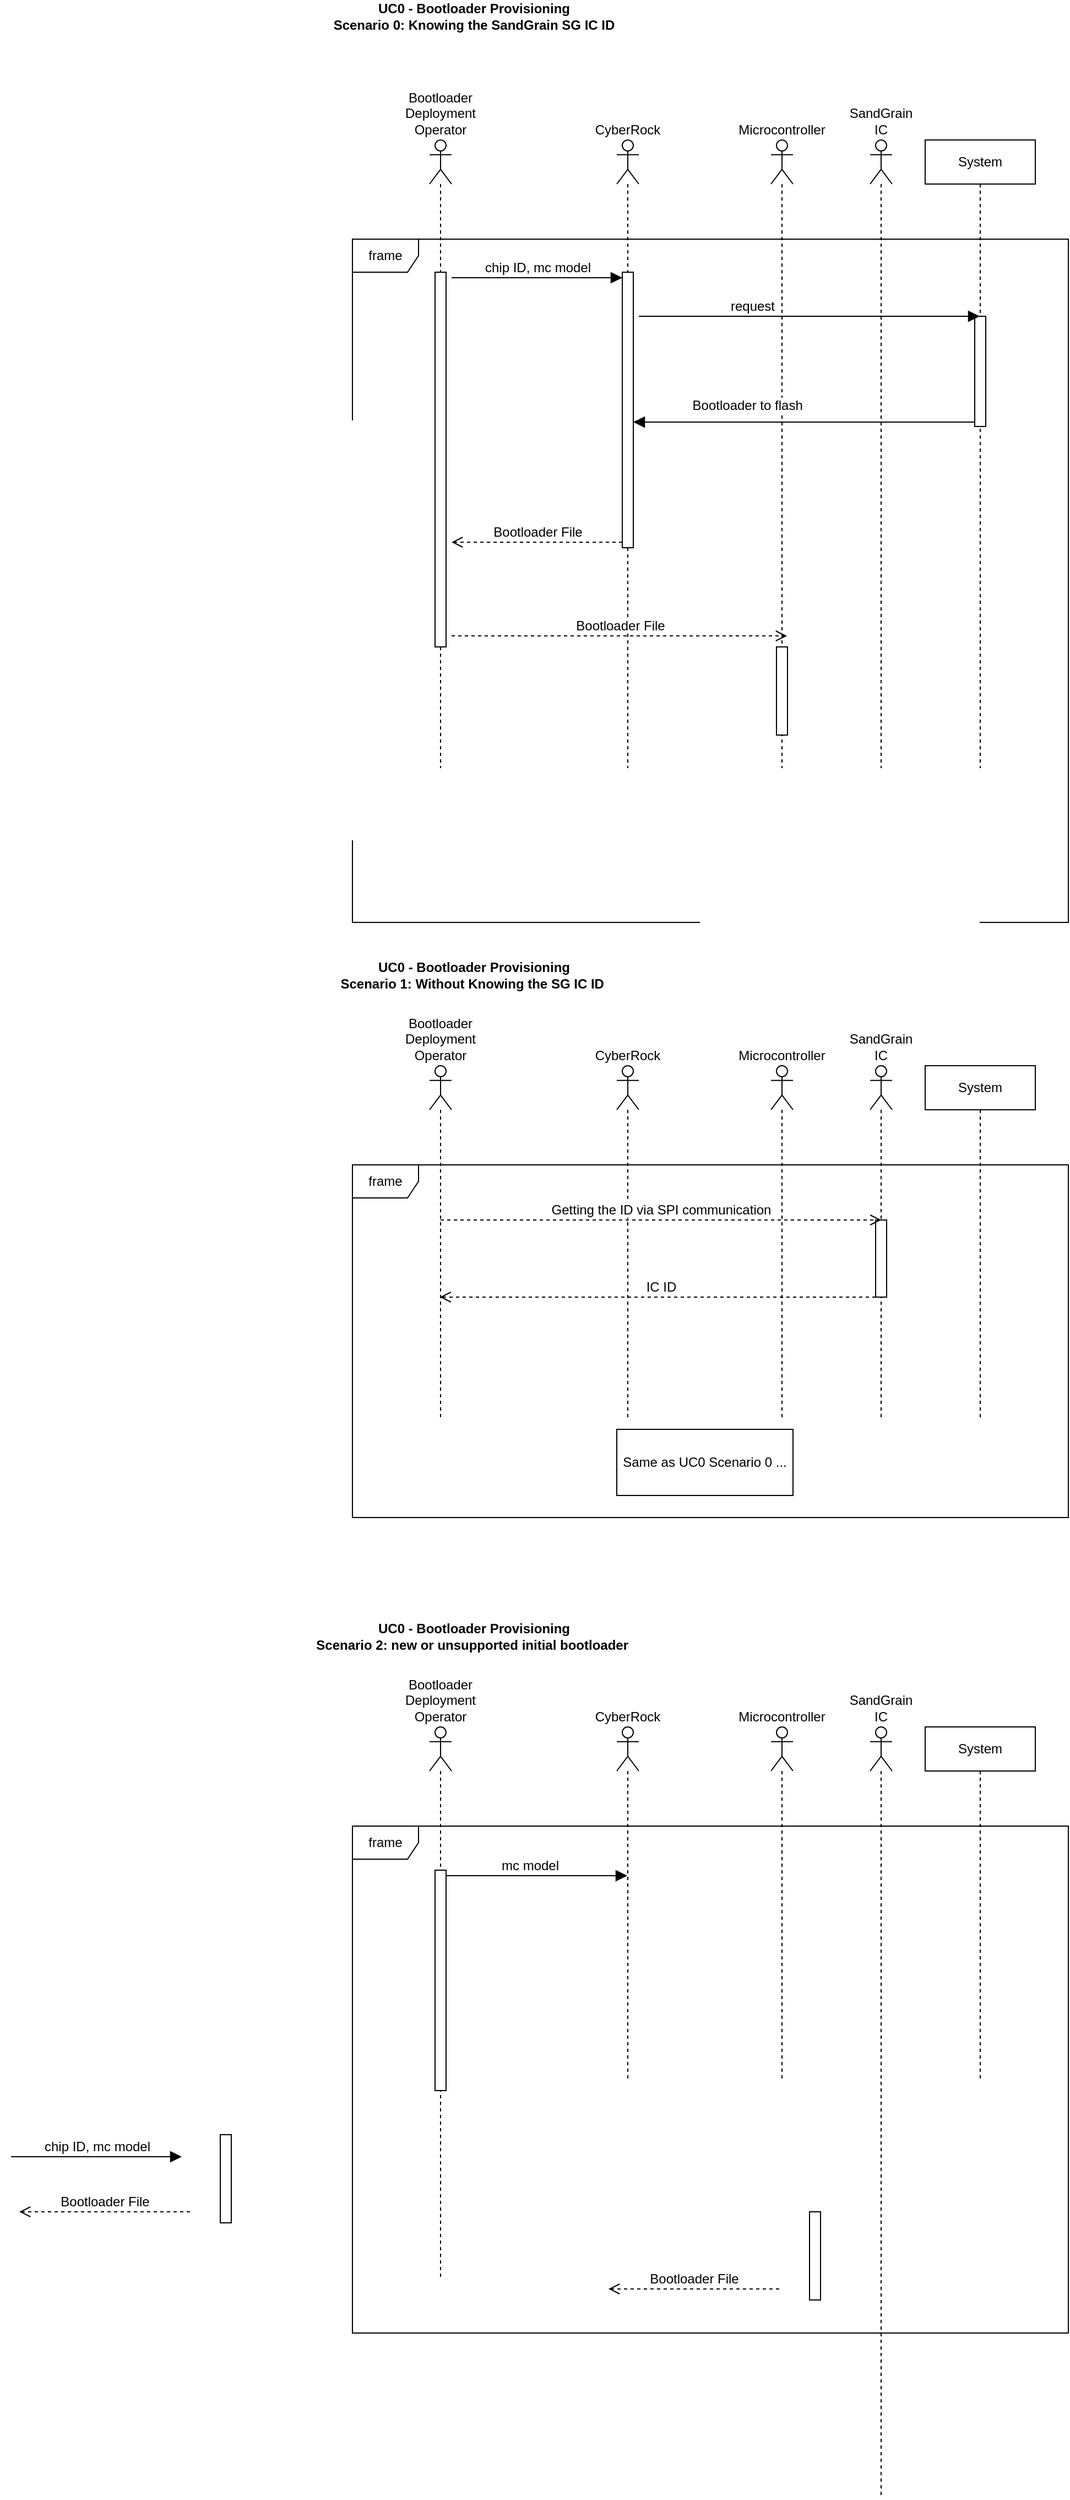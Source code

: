 <mxfile version="28.0.7">
  <diagram name="Página-1" id="je93KmNB5l3ZLCml3RUP">
    <mxGraphModel dx="2505" dy="935" grid="1" gridSize="10" guides="1" tooltips="1" connect="1" arrows="1" fold="1" page="1" pageScale="1" pageWidth="827" pageHeight="1169" math="0" shadow="0">
      <root>
        <mxCell id="0" />
        <mxCell id="1" parent="0" />
        <mxCell id="2Ikvl-VSba9fdwilInXA-1" value="System" style="shape=umlLifeline;perimeter=lifelinePerimeter;whiteSpace=wrap;html=1;container=1;dropTarget=0;collapsible=0;recursiveResize=0;outlineConnect=0;portConstraint=eastwest;newEdgeStyle={&quot;curved&quot;:0,&quot;rounded&quot;:0};" parent="1" vertex="1">
          <mxGeometry x="530" y="170" width="100" height="570" as="geometry" />
        </mxCell>
        <mxCell id="6XSviYjn-b1P8yI_QofI-5" value="" style="html=1;points=[[0,0,0,0,5],[0,1,0,0,-5],[1,0,0,0,5],[1,1,0,0,-5]];perimeter=orthogonalPerimeter;outlineConnect=0;targetShapes=umlLifeline;portConstraint=eastwest;newEdgeStyle={&quot;curved&quot;:0,&quot;rounded&quot;:0};" vertex="1" parent="2Ikvl-VSba9fdwilInXA-1">
          <mxGeometry x="45" y="160" width="10" height="100" as="geometry" />
        </mxCell>
        <mxCell id="2Ikvl-VSba9fdwilInXA-2" value="Bootloader Deployment&lt;div&gt;Operator&lt;/div&gt;" style="shape=umlLifeline;perimeter=lifelinePerimeter;whiteSpace=wrap;html=1;container=1;dropTarget=0;collapsible=0;recursiveResize=0;outlineConnect=0;portConstraint=eastwest;newEdgeStyle={&quot;curved&quot;:0,&quot;rounded&quot;:0};participant=umlActor;labelPosition=center;verticalLabelPosition=top;align=center;verticalAlign=bottom;" parent="1" vertex="1">
          <mxGeometry x="80" y="170" width="20" height="570" as="geometry" />
        </mxCell>
        <mxCell id="6XSviYjn-b1P8yI_QofI-15" value="" style="html=1;points=[[0,0,0,0,5],[0,1,0,0,-5],[1,0,0,0,5],[1,1,0,0,-5]];perimeter=orthogonalPerimeter;outlineConnect=0;targetShapes=umlLifeline;portConstraint=eastwest;newEdgeStyle={&quot;curved&quot;:0,&quot;rounded&quot;:0};" vertex="1" parent="2Ikvl-VSba9fdwilInXA-2">
          <mxGeometry x="5" y="120" width="10" height="340" as="geometry" />
        </mxCell>
        <mxCell id="2Ikvl-VSba9fdwilInXA-3" value="UC0 - Bootloader Provisioning&lt;div&gt;Scenario 0: Knowing the SandGrain SG IC ID&lt;/div&gt;" style="text;align=center;fontStyle=1;verticalAlign=middle;spacingLeft=3;spacingRight=3;strokeColor=none;rotatable=0;points=[[0,0.5],[1,0.5]];portConstraint=eastwest;html=1;" parent="1" vertex="1">
          <mxGeometry x="30" y="50" width="180" height="16" as="geometry" />
        </mxCell>
        <mxCell id="2Ikvl-VSba9fdwilInXA-4" value="CyberRock" style="shape=umlLifeline;perimeter=lifelinePerimeter;whiteSpace=wrap;html=1;container=1;dropTarget=0;collapsible=0;recursiveResize=0;outlineConnect=0;portConstraint=eastwest;newEdgeStyle={&quot;curved&quot;:0,&quot;rounded&quot;:0};participant=umlActor;labelPosition=center;verticalLabelPosition=top;align=center;verticalAlign=bottom;" parent="1" vertex="1">
          <mxGeometry x="250" y="170" width="20" height="570" as="geometry" />
        </mxCell>
        <mxCell id="6XSviYjn-b1P8yI_QofI-9" value="" style="html=1;points=[[0,0,0,0,5],[0,1,0,0,-5],[1,0,0,0,5],[1,1,0,0,-5]];perimeter=orthogonalPerimeter;outlineConnect=0;targetShapes=umlLifeline;portConstraint=eastwest;newEdgeStyle={&quot;curved&quot;:0,&quot;rounded&quot;:0};" vertex="1" parent="2Ikvl-VSba9fdwilInXA-4">
          <mxGeometry x="5" y="120" width="10" height="250" as="geometry" />
        </mxCell>
        <mxCell id="2Ikvl-VSba9fdwilInXA-5" value="Microcontroller" style="shape=umlLifeline;perimeter=lifelinePerimeter;whiteSpace=wrap;html=1;container=1;dropTarget=0;collapsible=0;recursiveResize=0;outlineConnect=0;portConstraint=eastwest;newEdgeStyle={&quot;curved&quot;:0,&quot;rounded&quot;:0};participant=umlActor;labelPosition=center;verticalLabelPosition=top;align=center;verticalAlign=bottom;" parent="1" vertex="1">
          <mxGeometry x="390" y="170" width="20" height="570" as="geometry" />
        </mxCell>
        <mxCell id="6XSviYjn-b1P8yI_QofI-16" value="" style="html=1;points=[[0,0,0,0,5],[0,1,0,0,-5],[1,0,0,0,5],[1,1,0,0,-5]];perimeter=orthogonalPerimeter;outlineConnect=0;targetShapes=umlLifeline;portConstraint=eastwest;newEdgeStyle={&quot;curved&quot;:0,&quot;rounded&quot;:0};" vertex="1" parent="2Ikvl-VSba9fdwilInXA-5">
          <mxGeometry x="5" y="460" width="10" height="80" as="geometry" />
        </mxCell>
        <mxCell id="6XSviYjn-b1P8yI_QofI-6" value="Bootloader to flash&amp;nbsp;" style="html=1;verticalAlign=bottom;endArrow=block;curved=0;rounded=0;fontSize=12;startSize=8;endSize=8;" edge="1" parent="1" target="6XSviYjn-b1P8yI_QofI-9">
          <mxGeometry x="0.323" y="-6" width="80" relative="1" as="geometry">
            <mxPoint x="575" y="426" as="sourcePoint" />
            <mxPoint x="290.09" y="426" as="targetPoint" />
            <mxPoint as="offset" />
          </mxGeometry>
        </mxCell>
        <mxCell id="6XSviYjn-b1P8yI_QofI-12" value="frame" style="shape=umlFrame;whiteSpace=wrap;html=1;pointerEvents=0;" vertex="1" parent="1">
          <mxGeometry x="10" y="260" width="650" height="620" as="geometry" />
        </mxCell>
        <mxCell id="6XSviYjn-b1P8yI_QofI-10" value="chip ID, mc model" style="html=1;verticalAlign=bottom;endArrow=block;curved=0;rounded=0;entryX=0;entryY=0;entryDx=0;entryDy=5;fontSize=12;startSize=8;endSize=8;" edge="1" target="6XSviYjn-b1P8yI_QofI-9" parent="1">
          <mxGeometry relative="1" as="geometry">
            <mxPoint x="100" y="295" as="sourcePoint" />
          </mxGeometry>
        </mxCell>
        <mxCell id="6XSviYjn-b1P8yI_QofI-11" value="Bootloader File" style="html=1;verticalAlign=bottom;endArrow=open;dashed=1;endSize=8;curved=0;rounded=0;exitX=0;exitY=1;exitDx=0;exitDy=-5;fontSize=12;" edge="1" source="6XSviYjn-b1P8yI_QofI-9" parent="1">
          <mxGeometry relative="1" as="geometry">
            <mxPoint x="100" y="535" as="targetPoint" />
          </mxGeometry>
        </mxCell>
        <mxCell id="6XSviYjn-b1P8yI_QofI-13" value="request" style="html=1;verticalAlign=bottom;endArrow=block;curved=0;rounded=0;fontSize=12;startSize=8;endSize=8;" edge="1" parent="1" target="2Ikvl-VSba9fdwilInXA-1">
          <mxGeometry x="-0.336" width="80" relative="1" as="geometry">
            <mxPoint x="270" y="330" as="sourcePoint" />
            <mxPoint x="360" y="330" as="targetPoint" />
            <mxPoint as="offset" />
          </mxGeometry>
        </mxCell>
        <mxCell id="6XSviYjn-b1P8yI_QofI-14" value="Bootloader File" style="html=1;verticalAlign=bottom;endArrow=open;dashed=1;endSize=8;curved=0;rounded=0;fontSize=12;" edge="1" parent="1">
          <mxGeometry relative="1" as="geometry">
            <mxPoint x="404.5" y="620" as="targetPoint" />
            <mxPoint x="100" y="620" as="sourcePoint" />
          </mxGeometry>
        </mxCell>
        <mxCell id="6XSviYjn-b1P8yI_QofI-17" value="SandGrain IC" style="shape=umlLifeline;perimeter=lifelinePerimeter;whiteSpace=wrap;html=1;container=1;dropTarget=0;collapsible=0;recursiveResize=0;outlineConnect=0;portConstraint=eastwest;newEdgeStyle={&quot;curved&quot;:0,&quot;rounded&quot;:0};participant=umlActor;labelPosition=center;verticalLabelPosition=top;align=center;verticalAlign=bottom;" vertex="1" parent="1">
          <mxGeometry x="480" y="170" width="20" height="570" as="geometry" />
        </mxCell>
        <mxCell id="6XSviYjn-b1P8yI_QofI-19" value="System" style="shape=umlLifeline;perimeter=lifelinePerimeter;whiteSpace=wrap;html=1;container=1;dropTarget=0;collapsible=0;recursiveResize=0;outlineConnect=0;portConstraint=eastwest;newEdgeStyle={&quot;curved&quot;:0,&quot;rounded&quot;:0};" vertex="1" parent="1">
          <mxGeometry x="530" y="1010" width="100" height="320" as="geometry" />
        </mxCell>
        <mxCell id="6XSviYjn-b1P8yI_QofI-21" value="Bootloader Deployment&lt;div&gt;Operator&lt;/div&gt;" style="shape=umlLifeline;perimeter=lifelinePerimeter;whiteSpace=wrap;html=1;container=1;dropTarget=0;collapsible=0;recursiveResize=0;outlineConnect=0;portConstraint=eastwest;newEdgeStyle={&quot;curved&quot;:0,&quot;rounded&quot;:0};participant=umlActor;labelPosition=center;verticalLabelPosition=top;align=center;verticalAlign=bottom;" vertex="1" parent="1">
          <mxGeometry x="80" y="1010" width="20" height="320" as="geometry" />
        </mxCell>
        <mxCell id="6XSviYjn-b1P8yI_QofI-23" value="UC0 - Bootloader Provisioning&lt;div&gt;Scenario 1: Without Knowing the SG IC ID&amp;nbsp;&lt;/div&gt;" style="text;align=center;fontStyle=1;verticalAlign=middle;spacingLeft=3;spacingRight=3;strokeColor=none;rotatable=0;points=[[0,0.5],[1,0.5]];portConstraint=eastwest;html=1;" vertex="1" parent="1">
          <mxGeometry x="30" y="920" width="180" height="16" as="geometry" />
        </mxCell>
        <mxCell id="6XSviYjn-b1P8yI_QofI-24" value="CyberRock" style="shape=umlLifeline;perimeter=lifelinePerimeter;whiteSpace=wrap;html=1;container=1;dropTarget=0;collapsible=0;recursiveResize=0;outlineConnect=0;portConstraint=eastwest;newEdgeStyle={&quot;curved&quot;:0,&quot;rounded&quot;:0};participant=umlActor;labelPosition=center;verticalLabelPosition=top;align=center;verticalAlign=bottom;" vertex="1" parent="1">
          <mxGeometry x="250" y="1010" width="20" height="320" as="geometry" />
        </mxCell>
        <mxCell id="6XSviYjn-b1P8yI_QofI-26" value="Microcontroller" style="shape=umlLifeline;perimeter=lifelinePerimeter;whiteSpace=wrap;html=1;container=1;dropTarget=0;collapsible=0;recursiveResize=0;outlineConnect=0;portConstraint=eastwest;newEdgeStyle={&quot;curved&quot;:0,&quot;rounded&quot;:0};participant=umlActor;labelPosition=center;verticalLabelPosition=top;align=center;verticalAlign=bottom;" vertex="1" parent="1">
          <mxGeometry x="390" y="1010" width="20" height="320" as="geometry" />
        </mxCell>
        <mxCell id="6XSviYjn-b1P8yI_QofI-29" value="frame" style="shape=umlFrame;whiteSpace=wrap;html=1;pointerEvents=0;" vertex="1" parent="1">
          <mxGeometry x="10" y="1100" width="650" height="320" as="geometry" />
        </mxCell>
        <mxCell id="6XSviYjn-b1P8yI_QofI-34" value="SandGrain IC" style="shape=umlLifeline;perimeter=lifelinePerimeter;whiteSpace=wrap;html=1;container=1;dropTarget=0;collapsible=0;recursiveResize=0;outlineConnect=0;portConstraint=eastwest;newEdgeStyle={&quot;curved&quot;:0,&quot;rounded&quot;:0};participant=umlActor;labelPosition=center;verticalLabelPosition=top;align=center;verticalAlign=bottom;" vertex="1" parent="1">
          <mxGeometry x="480" y="1010" width="20" height="320" as="geometry" />
        </mxCell>
        <mxCell id="6XSviYjn-b1P8yI_QofI-36" value="" style="html=1;points=[[0,0,0,0,5],[0,1,0,0,-5],[1,0,0,0,5],[1,1,0,0,-5]];perimeter=orthogonalPerimeter;outlineConnect=0;targetShapes=umlLifeline;portConstraint=eastwest;newEdgeStyle={&quot;curved&quot;:0,&quot;rounded&quot;:0};" vertex="1" parent="6XSviYjn-b1P8yI_QofI-34">
          <mxGeometry x="5" y="140" width="10" height="70" as="geometry" />
        </mxCell>
        <mxCell id="6XSviYjn-b1P8yI_QofI-35" value="Getting the ID via SPI communication" style="html=1;verticalAlign=bottom;endArrow=open;dashed=1;endSize=8;curved=0;rounded=0;fontSize=12;" edge="1" parent="1">
          <mxGeometry relative="1" as="geometry">
            <mxPoint x="490.18" y="1150" as="targetPoint" />
            <mxPoint x="90.004" y="1150" as="sourcePoint" />
          </mxGeometry>
        </mxCell>
        <mxCell id="6XSviYjn-b1P8yI_QofI-37" value="IC ID" style="html=1;verticalAlign=bottom;endArrow=open;dashed=1;endSize=8;curved=0;rounded=0;exitX=0;exitY=1;exitDx=0;exitDy=-5;fontSize=12;" edge="1" parent="1">
          <mxGeometry relative="1" as="geometry">
            <mxPoint x="89.324" y="1220" as="targetPoint" />
            <mxPoint x="491" y="1220" as="sourcePoint" />
          </mxGeometry>
        </mxCell>
        <mxCell id="6XSviYjn-b1P8yI_QofI-38" value="Same as UC0 Scenario 0 ..." style="rounded=0;whiteSpace=wrap;html=1;" vertex="1" parent="1">
          <mxGeometry x="250" y="1340" width="160" height="60" as="geometry" />
        </mxCell>
        <mxCell id="6XSviYjn-b1P8yI_QofI-39" value="System" style="shape=umlLifeline;perimeter=lifelinePerimeter;whiteSpace=wrap;html=1;container=1;dropTarget=0;collapsible=0;recursiveResize=0;outlineConnect=0;portConstraint=eastwest;newEdgeStyle={&quot;curved&quot;:0,&quot;rounded&quot;:0};" vertex="1" parent="1">
          <mxGeometry x="530" y="1610" width="100" height="320" as="geometry" />
        </mxCell>
        <mxCell id="6XSviYjn-b1P8yI_QofI-40" value="Bootloader Deployment&lt;div&gt;Operator&lt;/div&gt;" style="shape=umlLifeline;perimeter=lifelinePerimeter;whiteSpace=wrap;html=1;container=1;dropTarget=0;collapsible=0;recursiveResize=0;outlineConnect=0;portConstraint=eastwest;newEdgeStyle={&quot;curved&quot;:0,&quot;rounded&quot;:0};participant=umlActor;labelPosition=center;verticalLabelPosition=top;align=center;verticalAlign=bottom;" vertex="1" parent="1">
          <mxGeometry x="80" y="1610" width="20" height="500" as="geometry" />
        </mxCell>
        <mxCell id="6XSviYjn-b1P8yI_QofI-50" value="" style="html=1;points=[[0,0,0,0,5],[0,1,0,0,-5],[1,0,0,0,5],[1,1,0,0,-5]];perimeter=orthogonalPerimeter;outlineConnect=0;targetShapes=umlLifeline;portConstraint=eastwest;newEdgeStyle={&quot;curved&quot;:0,&quot;rounded&quot;:0};" vertex="1" parent="6XSviYjn-b1P8yI_QofI-40">
          <mxGeometry x="5" y="130" width="10" height="200" as="geometry" />
        </mxCell>
        <mxCell id="6XSviYjn-b1P8yI_QofI-41" value="UC0 - Bootloader Provisioning&lt;div&gt;Scenario 2: new or unsupported initial bootloader&amp;nbsp;&lt;/div&gt;" style="text;align=center;fontStyle=1;verticalAlign=middle;spacingLeft=3;spacingRight=3;strokeColor=none;rotatable=0;points=[[0,0.5],[1,0.5]];portConstraint=eastwest;html=1;" vertex="1" parent="1">
          <mxGeometry x="30" y="1520" width="180" height="16" as="geometry" />
        </mxCell>
        <mxCell id="6XSviYjn-b1P8yI_QofI-42" value="CyberRock" style="shape=umlLifeline;perimeter=lifelinePerimeter;whiteSpace=wrap;html=1;container=1;dropTarget=0;collapsible=0;recursiveResize=0;outlineConnect=0;portConstraint=eastwest;newEdgeStyle={&quot;curved&quot;:0,&quot;rounded&quot;:0};participant=umlActor;labelPosition=center;verticalLabelPosition=top;align=center;verticalAlign=bottom;" vertex="1" parent="1">
          <mxGeometry x="250" y="1610" width="20" height="320" as="geometry" />
        </mxCell>
        <mxCell id="6XSviYjn-b1P8yI_QofI-43" value="Microcontroller" style="shape=umlLifeline;perimeter=lifelinePerimeter;whiteSpace=wrap;html=1;container=1;dropTarget=0;collapsible=0;recursiveResize=0;outlineConnect=0;portConstraint=eastwest;newEdgeStyle={&quot;curved&quot;:0,&quot;rounded&quot;:0};participant=umlActor;labelPosition=center;verticalLabelPosition=top;align=center;verticalAlign=bottom;" vertex="1" parent="1">
          <mxGeometry x="390" y="1610" width="20" height="320" as="geometry" />
        </mxCell>
        <mxCell id="6XSviYjn-b1P8yI_QofI-44" value="frame" style="shape=umlFrame;whiteSpace=wrap;html=1;pointerEvents=0;" vertex="1" parent="1">
          <mxGeometry x="10" y="1700" width="650" height="460" as="geometry" />
        </mxCell>
        <mxCell id="6XSviYjn-b1P8yI_QofI-45" value="SandGrain IC" style="shape=umlLifeline;perimeter=lifelinePerimeter;whiteSpace=wrap;html=1;container=1;dropTarget=0;collapsible=0;recursiveResize=0;outlineConnect=0;portConstraint=eastwest;newEdgeStyle={&quot;curved&quot;:0,&quot;rounded&quot;:0};participant=umlActor;labelPosition=center;verticalLabelPosition=top;align=center;verticalAlign=bottom;" vertex="1" parent="1">
          <mxGeometry x="480" y="1610" width="20" height="700" as="geometry" />
        </mxCell>
        <mxCell id="6XSviYjn-b1P8yI_QofI-58" value="chip ID, mc model" style="html=1;verticalAlign=bottom;endArrow=block;curved=0;rounded=0;entryX=0;entryY=0;entryDx=0;entryDy=5;fontSize=12;startSize=8;endSize=8;" edge="1" parent="1">
          <mxGeometry relative="1" as="geometry">
            <mxPoint x="-300" y="2000" as="sourcePoint" />
            <mxPoint x="-145" y="2000" as="targetPoint" />
          </mxGeometry>
        </mxCell>
        <mxCell id="6XSviYjn-b1P8yI_QofI-59" value="" style="html=1;points=[[0,0,0,0,5],[0,1,0,0,-5],[1,0,0,0,5],[1,1,0,0,-5]];perimeter=orthogonalPerimeter;outlineConnect=0;targetShapes=umlLifeline;portConstraint=eastwest;newEdgeStyle={&quot;curved&quot;:0,&quot;rounded&quot;:0};" vertex="1" parent="1">
          <mxGeometry x="-110" y="1980" width="10" height="80" as="geometry" />
        </mxCell>
        <mxCell id="6XSviYjn-b1P8yI_QofI-60" value="Bootloader File" style="html=1;verticalAlign=bottom;endArrow=open;dashed=1;endSize=8;curved=0;rounded=0;exitX=0;exitY=1;exitDx=0;exitDy=-5;fontSize=12;" edge="1" parent="1">
          <mxGeometry relative="1" as="geometry">
            <mxPoint x="-292.5" y="2050" as="targetPoint" />
            <mxPoint x="-137.5" y="2050" as="sourcePoint" />
          </mxGeometry>
        </mxCell>
        <mxCell id="6XSviYjn-b1P8yI_QofI-61" value="" style="html=1;verticalAlign=bottom;endArrow=block;curved=0;rounded=0;fontSize=12;startSize=8;endSize=8;exitX=1;exitY=0;exitDx=0;exitDy=5;exitPerimeter=0;" edge="1" parent="1" source="6XSviYjn-b1P8yI_QofI-50" target="6XSviYjn-b1P8yI_QofI-42">
          <mxGeometry relative="1" as="geometry">
            <mxPoint x="110" y="1769.41" as="sourcePoint" />
            <mxPoint x="265" y="1769.41" as="targetPoint" />
          </mxGeometry>
        </mxCell>
        <mxCell id="6XSviYjn-b1P8yI_QofI-64" value="mc model" style="edgeLabel;html=1;align=center;verticalAlign=middle;resizable=0;points=[];fontSize=12;" vertex="1" connectable="0" parent="6XSviYjn-b1P8yI_QofI-61">
          <mxGeometry x="-0.085" y="-2" relative="1" as="geometry">
            <mxPoint y="-11" as="offset" />
          </mxGeometry>
        </mxCell>
        <mxCell id="6XSviYjn-b1P8yI_QofI-62" value="" style="html=1;points=[[0,0,0,0,5],[0,1,0,0,-5],[1,0,0,0,5],[1,1,0,0,-5]];perimeter=orthogonalPerimeter;outlineConnect=0;targetShapes=umlLifeline;portConstraint=eastwest;newEdgeStyle={&quot;curved&quot;:0,&quot;rounded&quot;:0};" vertex="1" parent="1">
          <mxGeometry x="425" y="2050" width="10" height="80" as="geometry" />
        </mxCell>
        <mxCell id="6XSviYjn-b1P8yI_QofI-63" value="Bootloader File" style="html=1;verticalAlign=bottom;endArrow=open;dashed=1;endSize=8;curved=0;rounded=0;exitX=0;exitY=1;exitDx=0;exitDy=-5;fontSize=12;" edge="1" parent="1">
          <mxGeometry relative="1" as="geometry">
            <mxPoint x="242.5" y="2120" as="targetPoint" />
            <mxPoint x="397.5" y="2120" as="sourcePoint" />
          </mxGeometry>
        </mxCell>
      </root>
    </mxGraphModel>
  </diagram>
</mxfile>
